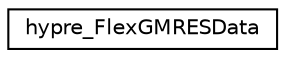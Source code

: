 digraph "Graphical Class Hierarchy"
{
 // LATEX_PDF_SIZE
  edge [fontname="Helvetica",fontsize="10",labelfontname="Helvetica",labelfontsize="10"];
  node [fontname="Helvetica",fontsize="10",shape=record];
  rankdir="LR";
  Node0 [label="hypre_FlexGMRESData",height=0.2,width=0.4,color="black", fillcolor="white", style="filled",URL="$structhypre___flex_g_m_r_e_s_data.html",tooltip=" "];
}

